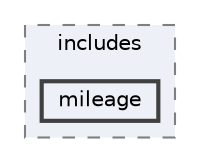 digraph "app/includes/mileage"
{
 // LATEX_PDF_SIZE
  bgcolor="transparent";
  edge [fontname=Helvetica,fontsize=10,labelfontname=Helvetica,labelfontsize=10];
  node [fontname=Helvetica,fontsize=10,shape=box,height=0.2,width=0.4];
  compound=true
  subgraph clusterdir_1c5c03227cca0102ee47bee331c2b55d {
    graph [ bgcolor="#edf0f7", pencolor="grey50", label="includes", fontname=Helvetica,fontsize=10 style="filled,dashed", URL="dir_1c5c03227cca0102ee47bee331c2b55d.html",tooltip=""]
  dir_8a132aab367ddcd63929717e57e1c516 [label="mileage", fillcolor="#edf0f7", color="grey25", style="filled,bold", URL="dir_8a132aab367ddcd63929717e57e1c516.html",tooltip=""];
  }
}
